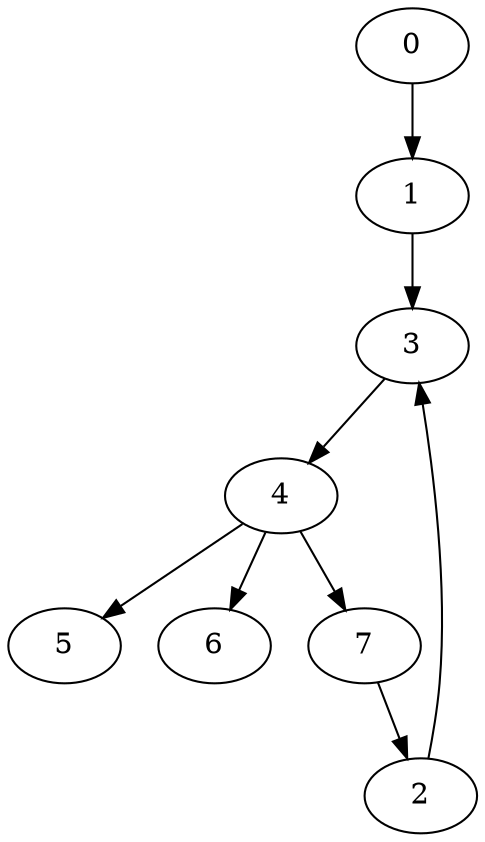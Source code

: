 digraph {
    0 -> 1;
    1 -> 3;
    2 -> 3;
    3 -> 4;
    4 -> 5;
    4 -> 6;
    4 -> 7;
    7 -> 2;
}
